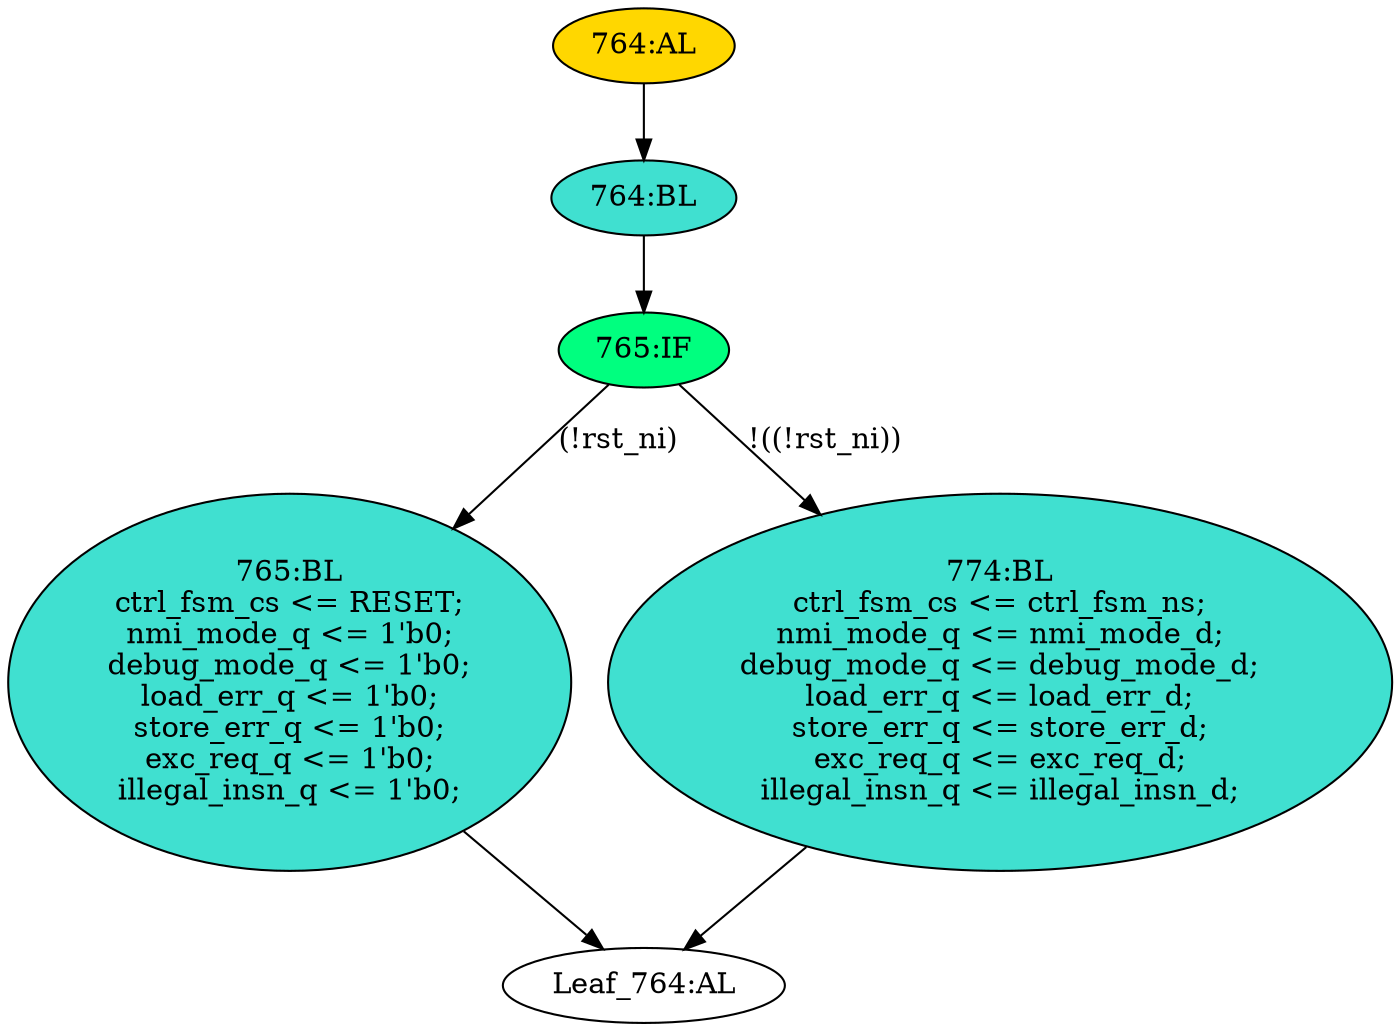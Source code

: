 strict digraph "" {
	node [label="\N"];
	"765:BL"	 [ast="<pyverilog.vparser.ast.Block object at 0x7fefacf0bb10>",
		fillcolor=turquoise,
		label="765:BL
ctrl_fsm_cs <= RESET;
nmi_mode_q <= 1'b0;
debug_mode_q <= 1'b0;
load_err_q <= 1'b0;
store_err_q <= 1'b0;
exc_req_q <= 1'b0;
\
illegal_insn_q <= 1'b0;",
		statements="[<pyverilog.vparser.ast.NonblockingSubstitution object at 0x7fefacf0b190>, <pyverilog.vparser.ast.NonblockingSubstitution object \
at 0x7fefacf0b310>, <pyverilog.vparser.ast.NonblockingSubstitution object at 0x7fefacf0b450>, <pyverilog.vparser.ast.NonblockingSubstitution \
object at 0x7fefacf0b5d0>, <pyverilog.vparser.ast.NonblockingSubstitution object at 0x7fefacf0b710>, <pyverilog.vparser.ast.NonblockingSubstitution \
object at 0x7fefacf0b850>, <pyverilog.vparser.ast.NonblockingSubstitution object at 0x7fefacf0b990>]",
		style=filled,
		typ=Block];
	"Leaf_764:AL"	 [def_var="['debug_mode_q', 'illegal_insn_q', 'load_err_q', 'store_err_q', 'ctrl_fsm_cs', 'nmi_mode_q', 'exc_req_q']",
		label="Leaf_764:AL"];
	"765:BL" -> "Leaf_764:AL"	 [cond="[]",
		lineno=None];
	"764:AL"	 [ast="<pyverilog.vparser.ast.Always object at 0x7fefacf0bbd0>",
		clk_sens=True,
		fillcolor=gold,
		label="764:AL",
		sens="['clk_i', 'rst_ni']",
		statements="[]",
		style=filled,
		typ=Always,
		use_var="['RESET', 'rst_ni', 'exc_req_d', 'nmi_mode_d', 'illegal_insn_d', 'ctrl_fsm_ns', 'load_err_d', 'debug_mode_d', 'store_err_d']"];
	"764:BL"	 [ast="<pyverilog.vparser.ast.Block object at 0x7fefacf0bd50>",
		fillcolor=turquoise,
		label="764:BL",
		statements="[]",
		style=filled,
		typ=Block];
	"764:AL" -> "764:BL"	 [cond="[]",
		lineno=None];
	"774:BL"	 [ast="<pyverilog.vparser.ast.Block object at 0x7fefacf0be10>",
		fillcolor=turquoise,
		label="774:BL
ctrl_fsm_cs <= ctrl_fsm_ns;
nmi_mode_q <= nmi_mode_d;
debug_mode_q <= debug_mode_d;
load_err_q <= load_err_d;
store_err_q <= \
store_err_d;
exc_req_q <= exc_req_d;
illegal_insn_q <= illegal_insn_d;",
		statements="[<pyverilog.vparser.ast.NonblockingSubstitution object at 0x7fefacf0be50>, <pyverilog.vparser.ast.NonblockingSubstitution object \
at 0x7fefacf0bf10>, <pyverilog.vparser.ast.NonblockingSubstitution object at 0x7fefacf11090>, <pyverilog.vparser.ast.NonblockingSubstitution \
object at 0x7fefacf11210>, <pyverilog.vparser.ast.NonblockingSubstitution object at 0x7fefacf11350>, <pyverilog.vparser.ast.NonblockingSubstitution \
object at 0x7fefacf11490>, <pyverilog.vparser.ast.NonblockingSubstitution object at 0x7fefacf115d0>]",
		style=filled,
		typ=Block];
	"774:BL" -> "Leaf_764:AL"	 [cond="[]",
		lineno=None];
	"765:IF"	 [ast="<pyverilog.vparser.ast.IfStatement object at 0x7fefacf0bd90>",
		fillcolor=springgreen,
		label="765:IF",
		statements="[]",
		style=filled,
		typ=IfStatement];
	"764:BL" -> "765:IF"	 [cond="[]",
		lineno=None];
	"765:IF" -> "765:BL"	 [cond="['rst_ni']",
		label="(!rst_ni)",
		lineno=765];
	"765:IF" -> "774:BL"	 [cond="['rst_ni']",
		label="!((!rst_ni))",
		lineno=765];
}
